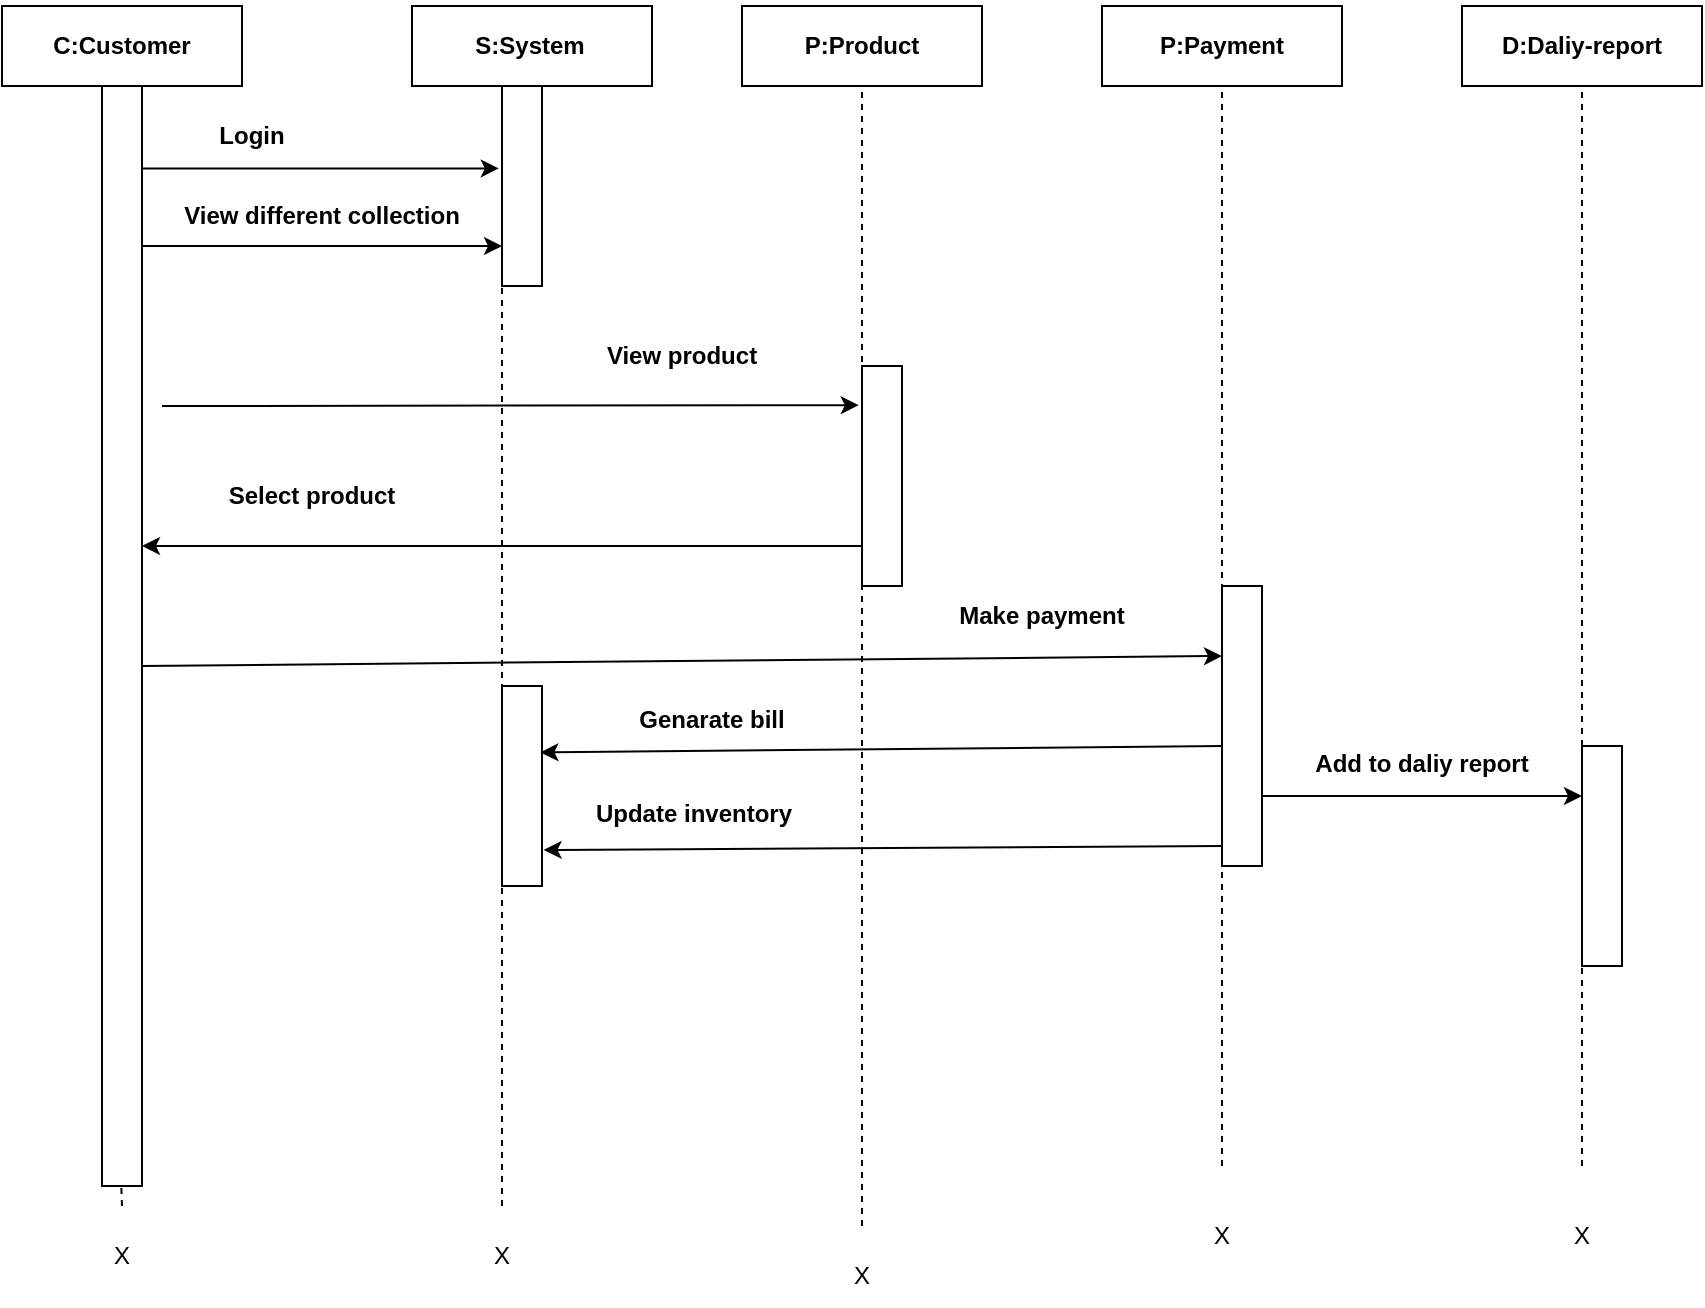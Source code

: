 <mxfile version="22.0.0" type="device">
  <diagram name="Page-1" id="v-wGUylGvB6BgfvVNWW-">
    <mxGraphModel dx="1295" dy="818" grid="0" gridSize="10" guides="1" tooltips="1" connect="1" arrows="1" fold="1" page="0" pageScale="1" pageWidth="850" pageHeight="1100" math="0" shadow="0">
      <root>
        <mxCell id="0" />
        <mxCell id="1" parent="0" />
        <UserObject label="&lt;h4&gt;C: customer&lt;/h4&gt;" placeholders="1" name="Variable" id="-wj7yOWl2WB8NlMibwur-74">
          <mxCell style="text;html=1;strokeColor=none;fillColor=none;align=center;verticalAlign=middle;whiteSpace=wrap;overflow=hidden;" parent="1" vertex="1">
            <mxGeometry x="222" y="142" width="80" height="20" as="geometry" />
          </mxCell>
        </UserObject>
        <mxCell id="-wj7yOWl2WB8NlMibwur-75" value="" style="rounded=0;whiteSpace=wrap;html=1;" parent="1" vertex="1">
          <mxGeometry x="192" y="132" width="120" height="40" as="geometry" />
        </mxCell>
        <mxCell id="-wj7yOWl2WB8NlMibwur-76" value="" style="rounded=0;whiteSpace=wrap;html=1;" parent="1" vertex="1">
          <mxGeometry x="397" y="132" width="120" height="40" as="geometry" />
        </mxCell>
        <mxCell id="-wj7yOWl2WB8NlMibwur-77" value="" style="rounded=0;whiteSpace=wrap;html=1;" parent="1" vertex="1">
          <mxGeometry x="562" y="132" width="120" height="40" as="geometry" />
        </mxCell>
        <mxCell id="-wj7yOWl2WB8NlMibwur-78" value="" style="rounded=0;whiteSpace=wrap;html=1;" parent="1" vertex="1">
          <mxGeometry x="742" y="132" width="120" height="40" as="geometry" />
        </mxCell>
        <mxCell id="-wj7yOWl2WB8NlMibwur-79" value="" style="rounded=0;whiteSpace=wrap;html=1;" parent="1" vertex="1">
          <mxGeometry x="922" y="132" width="120" height="40" as="geometry" />
        </mxCell>
        <mxCell id="-wj7yOWl2WB8NlMibwur-80" value="&lt;h4&gt;C:Customer&lt;/h4&gt;" style="text;html=1;strokeColor=none;fillColor=none;align=center;verticalAlign=middle;whiteSpace=wrap;rounded=0;" parent="1" vertex="1">
          <mxGeometry x="192" y="132" width="120" height="40" as="geometry" />
        </mxCell>
        <mxCell id="-wj7yOWl2WB8NlMibwur-81" value="&lt;h4&gt;S:System&lt;/h4&gt;" style="text;html=1;strokeColor=none;fillColor=none;align=center;verticalAlign=middle;whiteSpace=wrap;rounded=0;" parent="1" vertex="1">
          <mxGeometry x="396" y="132" width="120" height="40" as="geometry" />
        </mxCell>
        <mxCell id="-wj7yOWl2WB8NlMibwur-82" value="&lt;h4&gt;P:Product&lt;/h4&gt;" style="text;html=1;strokeColor=none;fillColor=none;align=center;verticalAlign=middle;whiteSpace=wrap;rounded=0;" parent="1" vertex="1">
          <mxGeometry x="562" y="132" width="120" height="40" as="geometry" />
        </mxCell>
        <mxCell id="-wj7yOWl2WB8NlMibwur-83" value="&lt;h4&gt;P:Payment&lt;/h4&gt;" style="text;html=1;strokeColor=none;fillColor=none;align=center;verticalAlign=middle;whiteSpace=wrap;rounded=0;" parent="1" vertex="1">
          <mxGeometry x="742" y="132" width="120" height="40" as="geometry" />
        </mxCell>
        <mxCell id="-wj7yOWl2WB8NlMibwur-84" value="&lt;h4&gt;D:Daliy-report&lt;/h4&gt;" style="text;html=1;strokeColor=none;fillColor=none;align=center;verticalAlign=middle;whiteSpace=wrap;rounded=0;" parent="1" vertex="1">
          <mxGeometry x="922" y="132" width="120" height="40" as="geometry" />
        </mxCell>
        <mxCell id="-wj7yOWl2WB8NlMibwur-85" value="" style="endArrow=none;dashed=1;html=1;rounded=0;entryX=0.5;entryY=1;entryDx=0;entryDy=0;exitX=0.066;exitY=0.585;exitDx=0;exitDy=0;exitPerimeter=0;" parent="1" source="-wj7yOWl2WB8NlMibwur-90" target="-wj7yOWl2WB8NlMibwur-80" edge="1">
          <mxGeometry width="50" height="50" relative="1" as="geometry">
            <mxPoint x="262" y="632" as="sourcePoint" />
            <mxPoint x="592" y="332" as="targetPoint" />
          </mxGeometry>
        </mxCell>
        <mxCell id="-wj7yOWl2WB8NlMibwur-86" value="" style="endArrow=none;dashed=1;html=1;rounded=0;entryX=0.5;entryY=1;entryDx=0;entryDy=0;exitX=0.255;exitY=0.585;exitDx=0;exitDy=0;exitPerimeter=0;" parent="1" source="-wj7yOWl2WB8NlMibwur-96" target="-wj7yOWl2WB8NlMibwur-81" edge="1">
          <mxGeometry width="50" height="50" relative="1" as="geometry">
            <mxPoint x="542" y="382" as="sourcePoint" />
            <mxPoint x="592" y="332" as="targetPoint" />
          </mxGeometry>
        </mxCell>
        <mxCell id="-wj7yOWl2WB8NlMibwur-87" value="" style="endArrow=none;dashed=1;html=1;rounded=0;entryX=0.5;entryY=1;entryDx=0;entryDy=0;" parent="1" target="-wj7yOWl2WB8NlMibwur-83" edge="1">
          <mxGeometry width="50" height="50" relative="1" as="geometry">
            <mxPoint x="802" y="712" as="sourcePoint" />
            <mxPoint x="592" y="352" as="targetPoint" />
          </mxGeometry>
        </mxCell>
        <mxCell id="-wj7yOWl2WB8NlMibwur-88" value="" style="endArrow=none;dashed=1;html=1;rounded=0;entryX=0.5;entryY=1;entryDx=0;entryDy=0;exitX=0.755;exitY=0.566;exitDx=0;exitDy=0;exitPerimeter=0;" parent="1" target="-wj7yOWl2WB8NlMibwur-84" edge="1">
          <mxGeometry width="50" height="50" relative="1" as="geometry">
            <mxPoint x="982" y="712" as="sourcePoint" />
            <mxPoint x="592" y="352" as="targetPoint" />
          </mxGeometry>
        </mxCell>
        <mxCell id="-wj7yOWl2WB8NlMibwur-89" value="" style="endArrow=none;dashed=1;html=1;rounded=0;entryX=0.5;entryY=1;entryDx=0;entryDy=0;exitX=0.066;exitY=0.585;exitDx=0;exitDy=0;exitPerimeter=0;" parent="1" target="-wj7yOWl2WB8NlMibwur-90" edge="1">
          <mxGeometry width="50" height="50" relative="1" as="geometry">
            <mxPoint x="252" y="732" as="sourcePoint" />
            <mxPoint x="252" y="172" as="targetPoint" />
          </mxGeometry>
        </mxCell>
        <mxCell id="-wj7yOWl2WB8NlMibwur-90" value="" style="rounded=0;whiteSpace=wrap;html=1;direction=south;" parent="1" vertex="1">
          <mxGeometry x="242" y="172" width="20" height="550" as="geometry" />
        </mxCell>
        <mxCell id="-wj7yOWl2WB8NlMibwur-91" value="" style="endArrow=classic;html=1;rounded=0;exitX=0.075;exitY=0;exitDx=0;exitDy=0;exitPerimeter=0;entryX=0.412;entryY=1.08;entryDx=0;entryDy=0;entryPerimeter=0;" parent="1" source="-wj7yOWl2WB8NlMibwur-90" target="-wj7yOWl2WB8NlMibwur-96" edge="1">
          <mxGeometry width="50" height="50" relative="1" as="geometry">
            <mxPoint x="542" y="182" as="sourcePoint" />
            <mxPoint x="422" y="212" as="targetPoint" />
          </mxGeometry>
        </mxCell>
        <mxCell id="-wj7yOWl2WB8NlMibwur-92" value="&lt;h4&gt;Login&lt;/h4&gt;" style="text;html=1;strokeColor=none;fillColor=none;align=center;verticalAlign=middle;whiteSpace=wrap;rounded=0;" parent="1" vertex="1">
          <mxGeometry x="272" y="182" width="90" height="30" as="geometry" />
        </mxCell>
        <mxCell id="-wj7yOWl2WB8NlMibwur-93" value="" style="endArrow=classic;html=1;rounded=0;entryX=1;entryY=1;entryDx=0;entryDy=0;" parent="1" target="-wj7yOWl2WB8NlMibwur-94" edge="1">
          <mxGeometry width="50" height="50" relative="1" as="geometry">
            <mxPoint x="262" y="252" as="sourcePoint" />
            <mxPoint x="442" y="252" as="targetPoint" />
          </mxGeometry>
        </mxCell>
        <mxCell id="-wj7yOWl2WB8NlMibwur-94" value="&lt;h4&gt;View different collection&lt;/h4&gt;" style="text;html=1;strokeColor=none;fillColor=none;align=center;verticalAlign=middle;whiteSpace=wrap;rounded=0;" parent="1" vertex="1">
          <mxGeometry x="262" y="222" width="180" height="30" as="geometry" />
        </mxCell>
        <mxCell id="-wj7yOWl2WB8NlMibwur-95" value="" style="endArrow=none;dashed=1;html=1;rounded=0;entryX=0.5;entryY=1;entryDx=0;entryDy=0;" parent="1" target="-wj7yOWl2WB8NlMibwur-96" edge="1">
          <mxGeometry width="50" height="50" relative="1" as="geometry">
            <mxPoint x="442" y="732" as="sourcePoint" />
            <mxPoint x="442" y="172" as="targetPoint" />
          </mxGeometry>
        </mxCell>
        <mxCell id="-wj7yOWl2WB8NlMibwur-96" value="" style="rounded=0;whiteSpace=wrap;html=1;direction=south;" parent="1" vertex="1">
          <mxGeometry x="442" y="172" width="20" height="100" as="geometry" />
        </mxCell>
        <mxCell id="-wj7yOWl2WB8NlMibwur-97" value="" style="endArrow=classic;html=1;rounded=0;entryX=0.178;entryY=1.08;entryDx=0;entryDy=0;entryPerimeter=0;" parent="1" target="-wj7yOWl2WB8NlMibwur-99" edge="1">
          <mxGeometry width="50" height="50" relative="1" as="geometry">
            <mxPoint x="272" y="332" as="sourcePoint" />
            <mxPoint x="612" y="332" as="targetPoint" />
          </mxGeometry>
        </mxCell>
        <mxCell id="-wj7yOWl2WB8NlMibwur-98" value="" style="endArrow=none;dashed=1;html=1;rounded=0;entryX=0.5;entryY=1;entryDx=0;entryDy=0;" parent="1" target="-wj7yOWl2WB8NlMibwur-82" edge="1">
          <mxGeometry width="50" height="50" relative="1" as="geometry">
            <mxPoint x="622" y="742" as="sourcePoint" />
            <mxPoint x="592" y="332" as="targetPoint" />
          </mxGeometry>
        </mxCell>
        <mxCell id="-wj7yOWl2WB8NlMibwur-99" value="" style="rounded=0;whiteSpace=wrap;html=1;direction=south;" parent="1" vertex="1">
          <mxGeometry x="622" y="312" width="20" height="110" as="geometry" />
        </mxCell>
        <mxCell id="-wj7yOWl2WB8NlMibwur-100" value="" style="endArrow=classic;html=1;rounded=0;" parent="1" edge="1">
          <mxGeometry width="50" height="50" relative="1" as="geometry">
            <mxPoint x="622" y="402" as="sourcePoint" />
            <mxPoint x="262" y="402" as="targetPoint" />
          </mxGeometry>
        </mxCell>
        <mxCell id="-wj7yOWl2WB8NlMibwur-101" value="&lt;h4&gt;View product&lt;/h4&gt;" style="text;html=1;strokeColor=none;fillColor=none;align=center;verticalAlign=middle;whiteSpace=wrap;rounded=0;" parent="1" vertex="1">
          <mxGeometry x="462" y="292" width="140" height="30" as="geometry" />
        </mxCell>
        <mxCell id="-wj7yOWl2WB8NlMibwur-102" value="&lt;h4&gt;Select product&lt;/h4&gt;" style="text;html=1;strokeColor=none;fillColor=none;align=center;verticalAlign=middle;whiteSpace=wrap;rounded=0;" parent="1" vertex="1">
          <mxGeometry x="282" y="362" width="130" height="30" as="geometry" />
        </mxCell>
        <mxCell id="-wj7yOWl2WB8NlMibwur-103" value="" style="rounded=0;whiteSpace=wrap;html=1;direction=south;" parent="1" vertex="1">
          <mxGeometry x="442" y="472" width="20" height="100" as="geometry" />
        </mxCell>
        <mxCell id="-wj7yOWl2WB8NlMibwur-104" value="" style="rounded=0;whiteSpace=wrap;html=1;direction=south;" parent="1" vertex="1">
          <mxGeometry x="802" y="422" width="20" height="140" as="geometry" />
        </mxCell>
        <mxCell id="-wj7yOWl2WB8NlMibwur-105" value="" style="endArrow=classic;html=1;rounded=0;entryX=0.25;entryY=1;entryDx=0;entryDy=0;" parent="1" target="-wj7yOWl2WB8NlMibwur-104" edge="1">
          <mxGeometry width="50" height="50" relative="1" as="geometry">
            <mxPoint x="262" y="462" as="sourcePoint" />
            <mxPoint x="592" y="432" as="targetPoint" />
          </mxGeometry>
        </mxCell>
        <mxCell id="-wj7yOWl2WB8NlMibwur-106" value="" style="endArrow=classic;html=1;rounded=0;entryX=0.332;entryY=0.04;entryDx=0;entryDy=0;entryPerimeter=0;" parent="1" target="-wj7yOWl2WB8NlMibwur-103" edge="1">
          <mxGeometry width="50" height="50" relative="1" as="geometry">
            <mxPoint x="802" y="502" as="sourcePoint" />
            <mxPoint x="592" y="432" as="targetPoint" />
          </mxGeometry>
        </mxCell>
        <mxCell id="-wj7yOWl2WB8NlMibwur-107" value="" style="endArrow=classic;html=1;rounded=0;entryX=0.82;entryY=-0.04;entryDx=0;entryDy=0;entryPerimeter=0;" parent="1" target="-wj7yOWl2WB8NlMibwur-103" edge="1">
          <mxGeometry width="50" height="50" relative="1" as="geometry">
            <mxPoint x="802" y="552" as="sourcePoint" />
            <mxPoint x="592" y="432" as="targetPoint" />
          </mxGeometry>
        </mxCell>
        <mxCell id="-wj7yOWl2WB8NlMibwur-108" value="&lt;h4&gt;Make payment&lt;/h4&gt;" style="text;html=1;strokeColor=none;fillColor=none;align=center;verticalAlign=middle;whiteSpace=wrap;rounded=0;" parent="1" vertex="1">
          <mxGeometry x="652" y="422" width="120" height="30" as="geometry" />
        </mxCell>
        <mxCell id="-wj7yOWl2WB8NlMibwur-109" value="&lt;h4&gt;Genarate bill&lt;/h4&gt;" style="text;html=1;strokeColor=none;fillColor=none;align=center;verticalAlign=middle;whiteSpace=wrap;rounded=0;" parent="1" vertex="1">
          <mxGeometry x="482" y="474" width="130" height="30" as="geometry" />
        </mxCell>
        <mxCell id="-wj7yOWl2WB8NlMibwur-110" value="&lt;h4&gt;Update inventory&lt;/h4&gt;" style="text;html=1;strokeColor=none;fillColor=none;align=center;verticalAlign=middle;whiteSpace=wrap;rounded=0;" parent="1" vertex="1">
          <mxGeometry x="473" y="521" width="130" height="30" as="geometry" />
        </mxCell>
        <mxCell id="-wj7yOWl2WB8NlMibwur-111" value="" style="rounded=0;whiteSpace=wrap;html=1;direction=south;" parent="1" vertex="1">
          <mxGeometry x="982" y="502" width="20" height="110" as="geometry" />
        </mxCell>
        <mxCell id="-wj7yOWl2WB8NlMibwur-112" value="" style="endArrow=classic;html=1;rounded=0;exitX=0.75;exitY=0;exitDx=0;exitDy=0;" parent="1" source="-wj7yOWl2WB8NlMibwur-104" edge="1">
          <mxGeometry width="50" height="50" relative="1" as="geometry">
            <mxPoint x="542" y="582" as="sourcePoint" />
            <mxPoint x="982" y="527" as="targetPoint" />
          </mxGeometry>
        </mxCell>
        <mxCell id="-wj7yOWl2WB8NlMibwur-113" value="&lt;h4&gt;Add to daliy report&lt;/h4&gt;" style="text;html=1;strokeColor=none;fillColor=none;align=center;verticalAlign=middle;whiteSpace=wrap;rounded=0;" parent="1" vertex="1">
          <mxGeometry x="832" y="496" width="140" height="30" as="geometry" />
        </mxCell>
        <mxCell id="-wj7yOWl2WB8NlMibwur-114" value="X" style="text;html=1;strokeColor=none;fillColor=none;align=center;verticalAlign=middle;whiteSpace=wrap;rounded=0;" parent="1" vertex="1">
          <mxGeometry x="222" y="742" width="60" height="30" as="geometry" />
        </mxCell>
        <mxCell id="-wj7yOWl2WB8NlMibwur-115" value="X" style="text;html=1;strokeColor=none;fillColor=none;align=center;verticalAlign=middle;whiteSpace=wrap;rounded=0;" parent="1" vertex="1">
          <mxGeometry x="417" y="742" width="50" height="30" as="geometry" />
        </mxCell>
        <mxCell id="-wj7yOWl2WB8NlMibwur-116" value="X" style="text;html=1;strokeColor=none;fillColor=none;align=center;verticalAlign=middle;whiteSpace=wrap;rounded=0;" parent="1" vertex="1">
          <mxGeometry x="602" y="752" width="40" height="30" as="geometry" />
        </mxCell>
        <mxCell id="-wj7yOWl2WB8NlMibwur-117" value="X" style="text;html=1;strokeColor=none;fillColor=none;align=center;verticalAlign=middle;whiteSpace=wrap;rounded=0;" parent="1" vertex="1">
          <mxGeometry x="782" y="732" width="40" height="30" as="geometry" />
        </mxCell>
        <mxCell id="-wj7yOWl2WB8NlMibwur-118" value="X" style="text;html=1;strokeColor=none;fillColor=none;align=center;verticalAlign=middle;whiteSpace=wrap;rounded=0;" parent="1" vertex="1">
          <mxGeometry x="962" y="732" width="40" height="30" as="geometry" />
        </mxCell>
      </root>
    </mxGraphModel>
  </diagram>
</mxfile>
